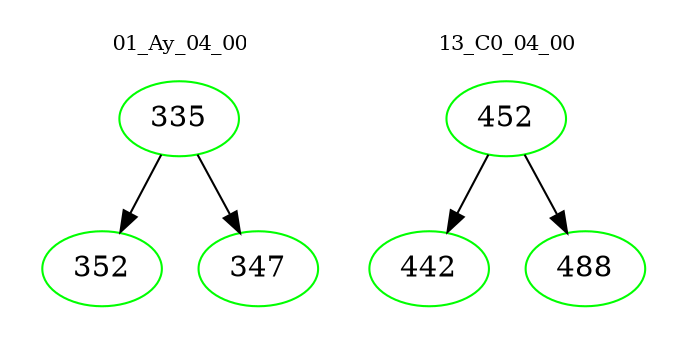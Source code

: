 digraph{
subgraph cluster_0 {
color = white
label = "01_Ay_04_00";
fontsize=10;
T0_335 [label="335", color="green"]
T0_335 -> T0_352 [color="black"]
T0_352 [label="352", color="green"]
T0_335 -> T0_347 [color="black"]
T0_347 [label="347", color="green"]
}
subgraph cluster_1 {
color = white
label = "13_C0_04_00";
fontsize=10;
T1_452 [label="452", color="green"]
T1_452 -> T1_442 [color="black"]
T1_442 [label="442", color="green"]
T1_452 -> T1_488 [color="black"]
T1_488 [label="488", color="green"]
}
}
